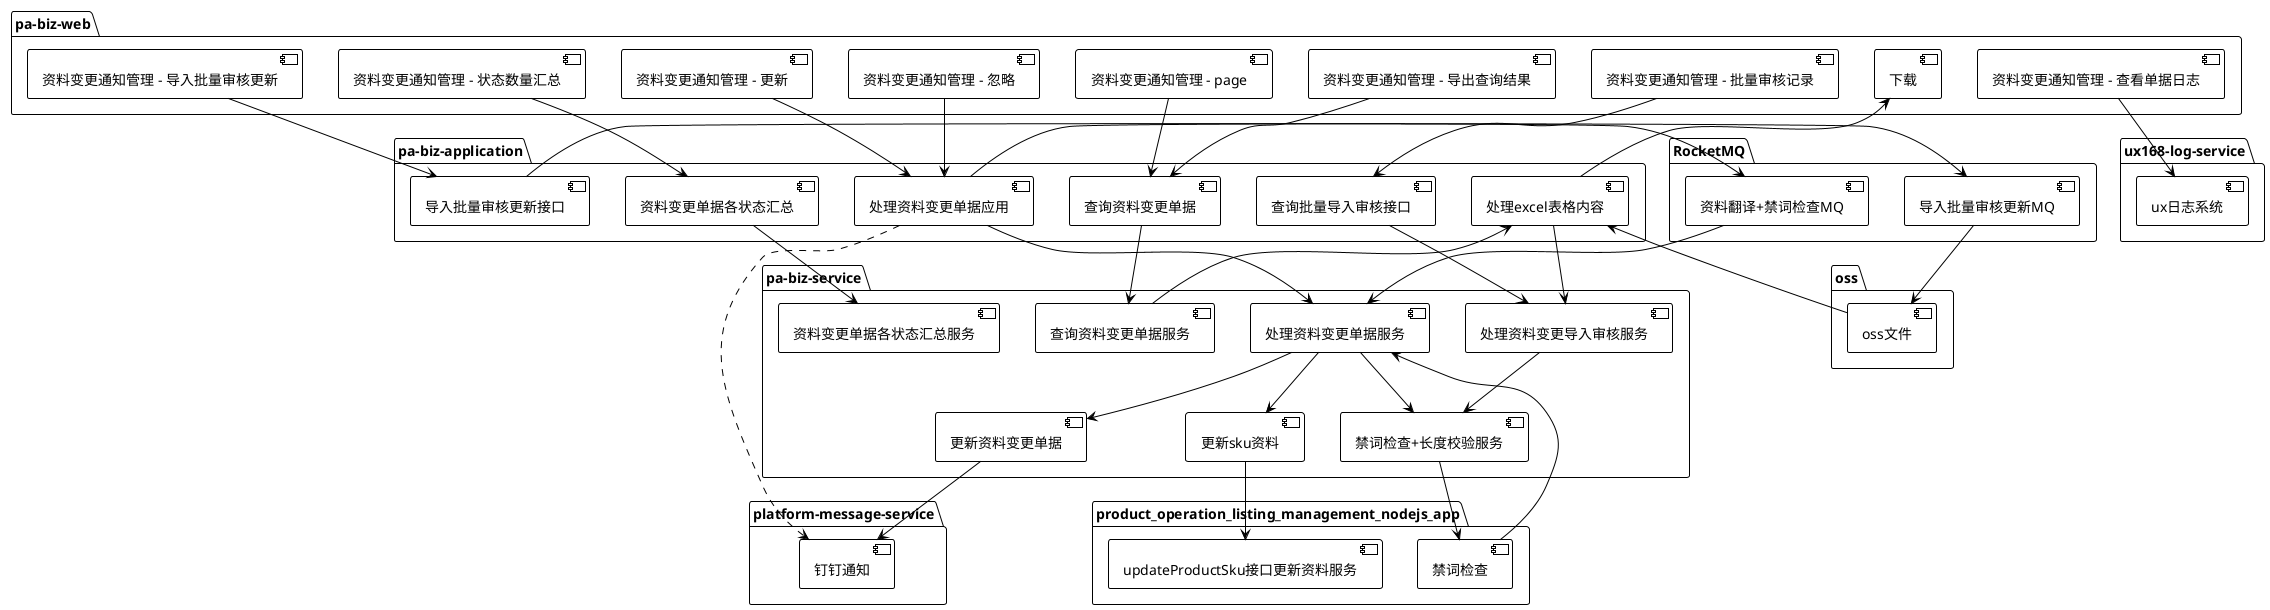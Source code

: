 @startuml
!theme plain

package "RocketMQ"{
    [资料翻译+禁词检查MQ]
    [导入批量审核更新MQ]
}

package "pa-biz-web"{
    [资料变更通知管理 - page]
    [资料变更通知管理 - 状态数量汇总]
    [资料变更通知管理 - 更新]
    [资料变更通知管理 - 忽略]
    [资料变更通知管理 - 导出查询结果]
    [资料变更通知管理 - 导入批量审核更新]
    [资料变更通知管理 - 批量审核记录]
    [资料变更通知管理 - 查看单据日志]
    [下载]
}


package "pa-biz-application"{
    [查询资料变更单据]
    [资料变更单据各状态汇总]
    [处理资料变更单据应用]
    [处理excel表格内容]
    [导入批量审核更新接口]
    [查询批量导入审核接口]
}


package "pa-biz-service"{
    [查询资料变更单据服务]
    [资料变更单据各状态汇总服务]
    [处理资料变更单据服务]
    [更新资料变更单据]
    [更新sku资料]
    [禁词检查+长度校验服务]
    [处理资料变更导入审核服务]
}



package "product_operation_listing_management_nodejs_app"{
	[updateProductSku接口更新资料服务]
	[禁词检查]
}

package "oss"{
    [oss文件]
}

package "ux168-log-service"{
	[ux日志系统]
}

package "platform-message-service"{
	[钉钉通知]
}





'DataAccess - [First Component]
'[First Component] ..> HTTP : use

[资料变更通知管理 - page] -down-> [查询资料变更单据]

[查询资料变更单据] -down-> [查询资料变更单据服务]

[资料变更通知管理 - 状态数量汇总] -down-> [资料变更单据各状态汇总]

[资料变更单据各状态汇总] -down-> [资料变更单据各状态汇总服务]

[资料变更通知管理 - 更新] -down-> [处理资料变更单据应用]

[处理资料变更单据应用] -down-> [资料翻译+禁词检查MQ]
[处理资料变更单据应用] -.down.-> [钉钉通知]

[资料翻译+禁词检查MQ] -down-> [处理资料变更单据服务]

[处理资料变更单据服务] -down-> [禁词检查+长度校验服务]

[禁词检查+长度校验服务] -down-> [禁词检查]

[禁词检查] -down-> [处理资料变更单据服务]

[处理资料变更单据服务] -down-> [更新sku资料]

[更新sku资料] -down-> [updateProductSku接口更新资料服务]

[处理资料变更单据服务] -down-> [更新资料变更单据]

[更新资料变更单据] -down-> [钉钉通知]

[资料变更通知管理 - 忽略] -down-> [处理资料变更单据应用]

[处理资料变更单据应用] -down-> [处理资料变更单据服务]


[资料变更通知管理 - 导出查询结果] -down-> [查询资料变更单据]

[查询资料变更单据服务] -down-> [处理excel表格内容]

[处理excel表格内容] -down-> [下载]

[资料变更通知管理 - 导入批量审核更新] -down-> [导入批量审核更新接口]

[导入批量审核更新接口] -down-> [导入批量审核更新MQ]

[导入批量审核更新MQ] -down-> [oss文件]

[oss文件] -down-> [处理excel表格内容]

[处理excel表格内容] -down-> [处理资料变更导入审核服务]

[处理资料变更导入审核服务] -down-> [禁词检查+长度校验服务]

[资料变更通知管理 - 批量审核记录] -down-> [查询批量导入审核接口]

[查询批量导入审核接口] -down-> [处理资料变更导入审核服务]

[资料变更通知管理 - 查看单据日志] -down-> [ux日志系统]

@enduml